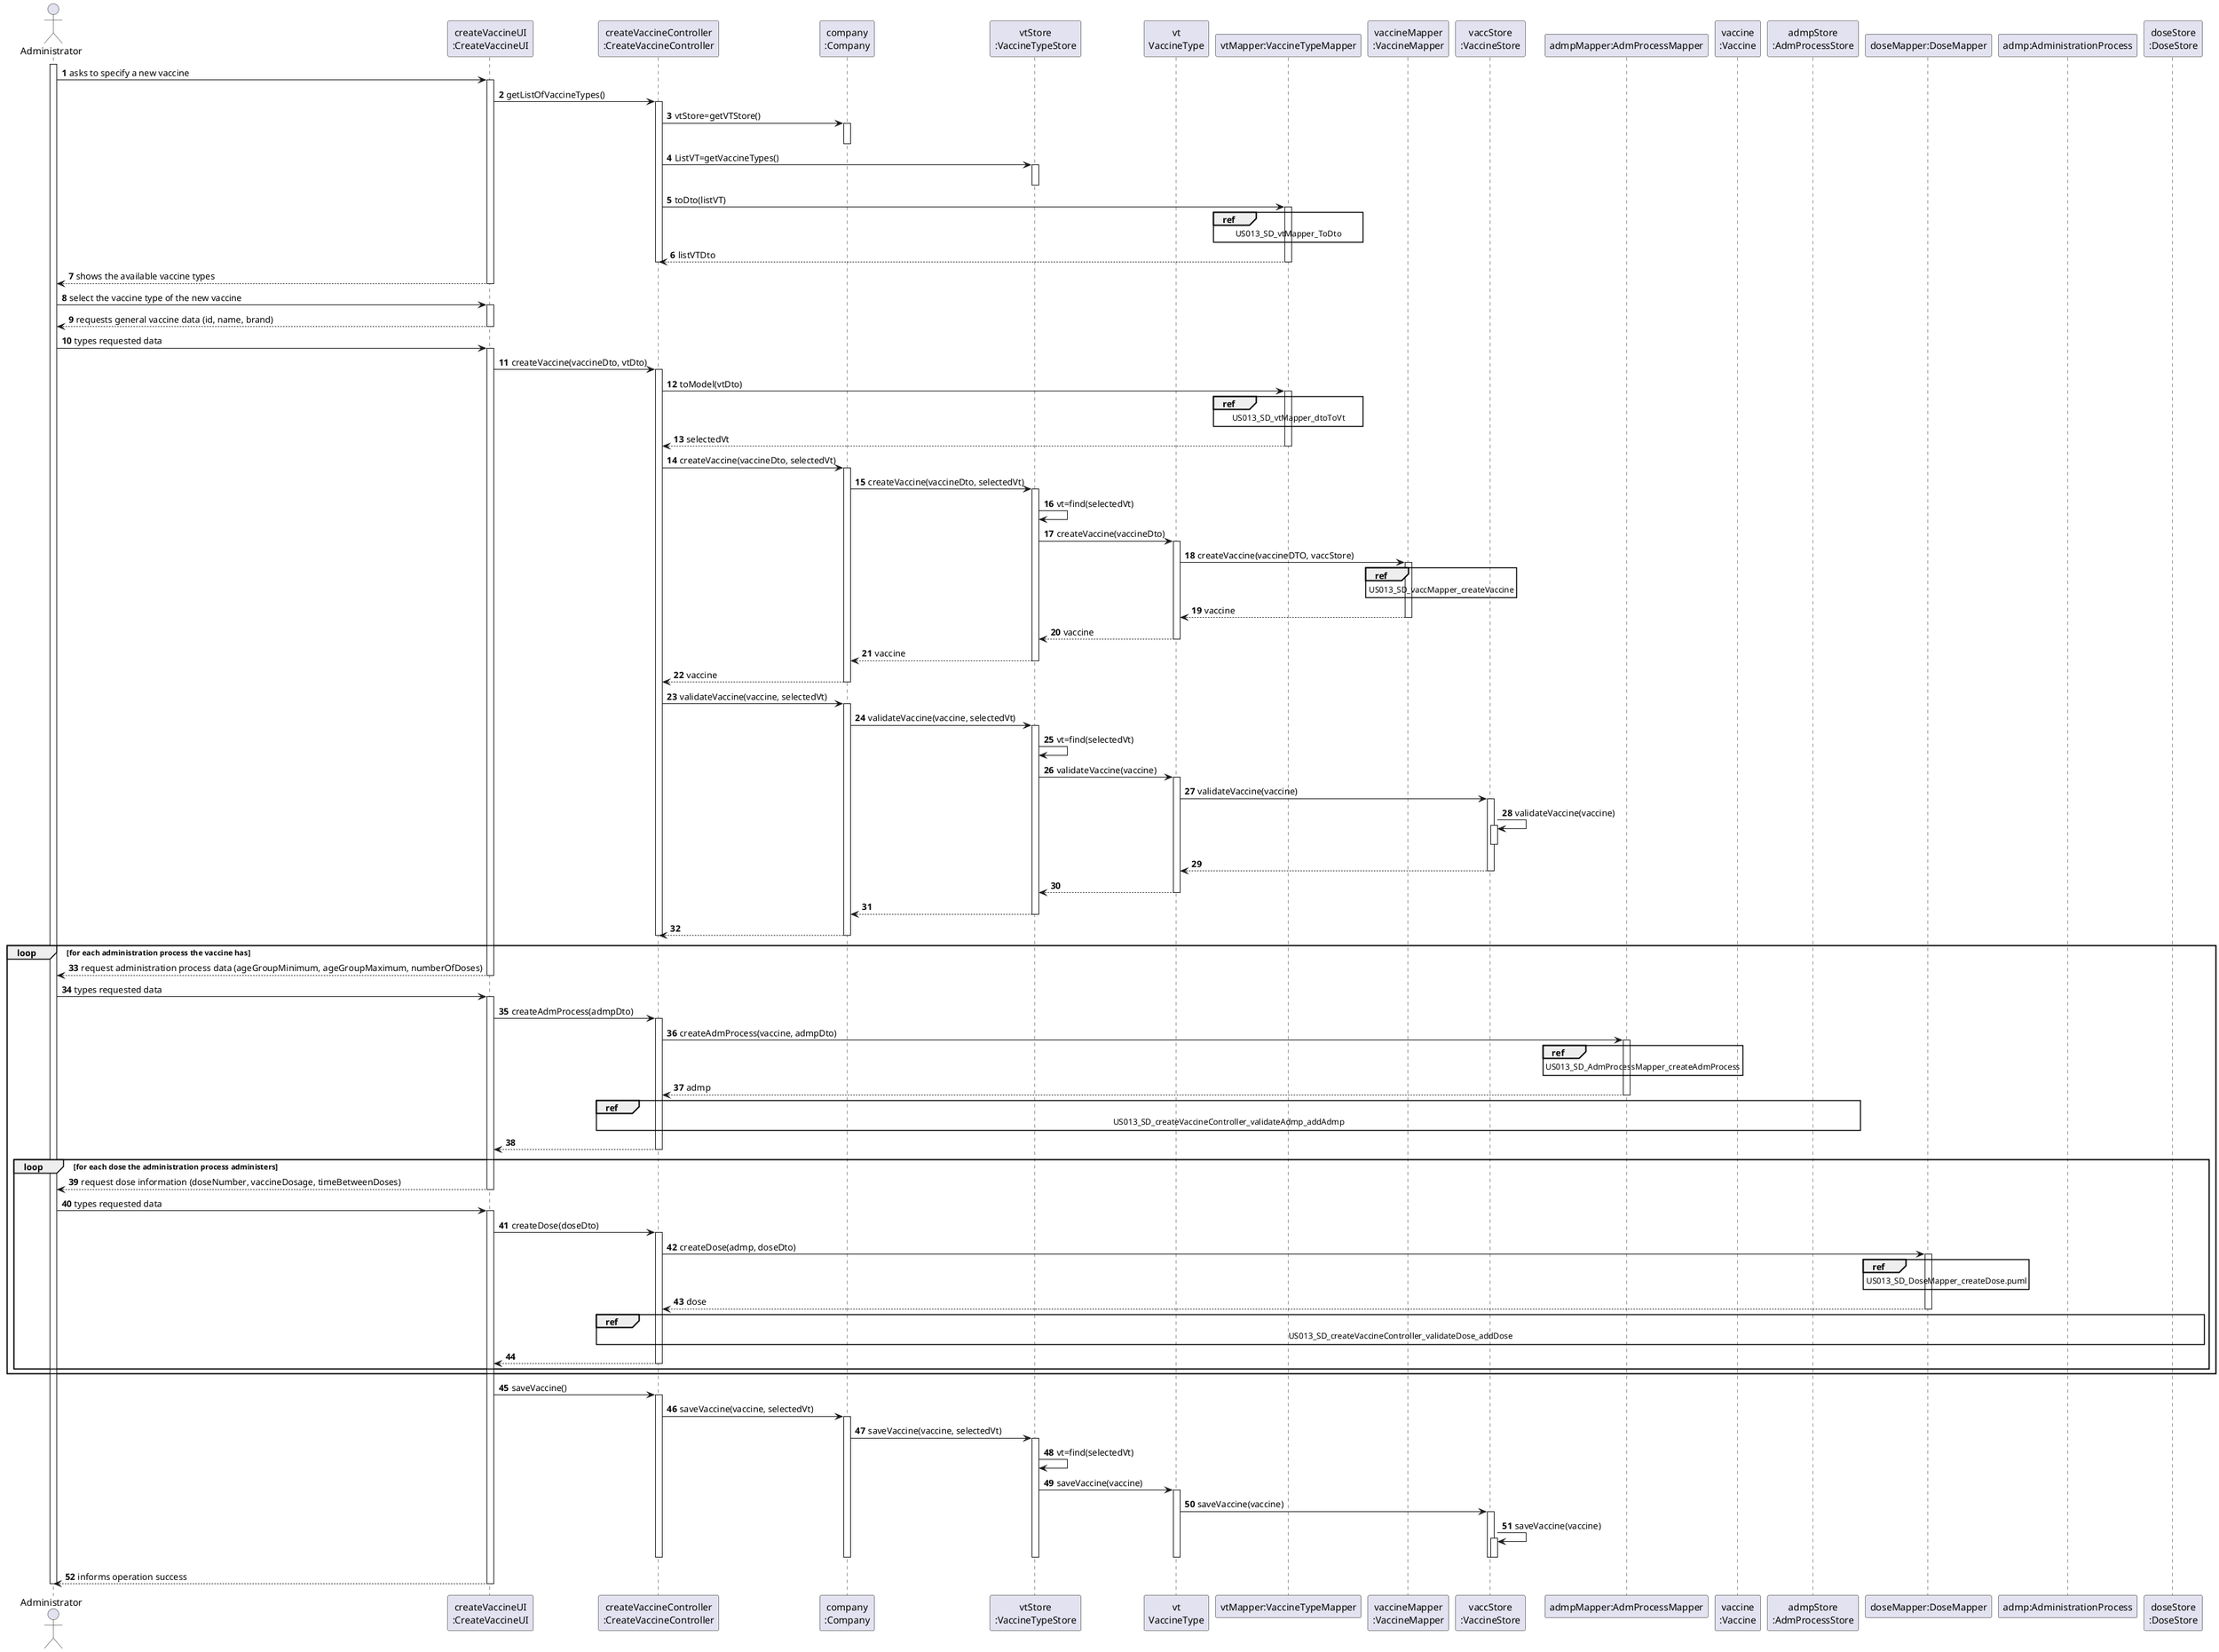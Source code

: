 @startuml
autonumber
actor "Administrator" as Admin
participant "createVaccineUI\n:CreateVaccineUI" as UI
participant "createVaccineController\n:CreateVaccineController" as Controller
participant "company\n:Company" as Company
participant "vtStore\n:VaccineTypeStore" as vtStore
participant "vt\nVaccineType" as vt
participant "vtMapper:VaccineTypeMapper" as vtMapper
participant "vaccineMapper\n:VaccineMapper" as vaccMapper
participant "vaccStore\n:VaccineStore" as vaccStore
participant "admpMapper:AdmProcessMapper" as admpMapper
participant "vaccine\n:Vaccine" as vaccine
participant "admpStore\n:AdmProcessStore" as admpStore
'participant "vaccDTO: VaccineDTO" as vaccDTO
'participant "admpDTO:AdmProcessDTO" as admpDTO
participant "doseMapper:DoseMapper" as doseMapper
participant "admp:AdministrationProcess" as admp
'participant "vtDto\n:VaccineTypeDto" as vtDTO
'participant "doseDTO:DoseDTO" as doseDTO
'participant "dose:Dose" as dose
participant "doseStore\n:DoseStore" as doseStore


activate Admin
Admin -> UI : asks to specify a new vaccine
activate UI

UI -> Controller : getListOfVaccineTypes()
activate Controller

Controller -> Company : vtStore=getVTStore()
activate Company
deactivate Company


Controller -> vtStore : ListVT=getVaccineTypes()
activate vtStore
deactivate vtStore

Controller -> vtMapper : toDto(listVT)

activate vtMapper

ref over vtMapper [[US013_SD_vtMapper_ToDto.puml]] : US013_SD_vtMapper_ToDto

vtMapper --> Controller : listVTDto

deactivate vtMapper
deactivate Controller

UI --> Admin : shows the available vaccine types
deactivate UI
Admin -> UI : select the vaccine type of the new vaccine

activate UI
UI --> Admin : requests general vaccine data (id, name, brand)
deactivate UI

Admin -> UI : types requested data
activate UI

UI -> Controller : createVaccine(vaccineDto, vtDto)
activate Controller

Controller -> vtMapper : toModel(vtDto)
activate vtMapper

ref over vtMapper [[US013_SD_vtMapper_dtoToVt.puml]] : US013_SD_vtMapper_dtoToVt

vtMapper --> Controller : selectedVt
deactivate vtMapper


Controller -> Company : createVaccine(vaccineDto, selectedVt)
activate Company

Company -> vtStore : createVaccine(vaccineDto, selectedVt)
activate vtStore

vtStore -> vtStore : vt=find(selectedVt)

vtStore -> vt : createVaccine(vaccineDto)
activate vt


vt -> vaccMapper : createVaccine(vaccineDTO, vaccStore)
activate vaccMapper

ref over vaccMapper [[US013_SD_vaccMapper_createVaccine.puml]] : US013_SD_vaccMapper_createVaccine

vaccMapper --> vt : vaccine

deactivate vaccMapper

vt --> vtStore : vaccine
deactivate vt
vtStore --> Company : vaccine
deactivate vtStore
Company --> Controller : vaccine
deactivate Company


Controller -> Company : validateVaccine(vaccine, selectedVt)
activate Company
Company -> vtStore: validateVaccine(vaccine, selectedVt)
activate vtStore
vtStore -> vtStore : vt=find(selectedVt)
vtStore -> vt : validateVaccine(vaccine)
activate vt
vt -> vaccStore : validateVaccine(vaccine)
activate vaccStore
vaccStore -> vaccStore : validateVaccine(vaccine)
activate vaccStore
deactivate vaccStore
vaccStore --> vt :
deactivate vaccStore
vt --> vtStore
deactivate vt
vtStore --> Company
deactivate vtStore
Company --> Controller
deactivate Company
/'

alt if vaccine is validated
Controller -> Company : addVaccine(vaccine)
activate Company

Company -> vaccStore : addVaccine(vaccine)
activate vaccStore

vaccStore -> vaccStore : addVaccine(vaccine)
activate vaccStore
deactivate vaccStore

deactivate vaccStore

deactivate Company

end
'/


deactivate Controller
loop for each administration process the vaccine has

UI --> Admin : request administration process data (ageGroupMinimum, ageGroupMaximum, numberOfDoses)
deactivate UI

Admin -> UI : types requested data
activate UI


UI -> Controller : createAdmProcess(admpDto)
activate Controller

Controller -> admpMapper : createAdmProcess(vaccine, admpDto)

activate admpMapper

ref over admpMapper [[US013_SD_AdmProcessMapper_createAdmProcess.puml]] : US013_SD_AdmProcessMapper_createAdmProcess

admpMapper --> Controller : admp

deactivate admpMapper

ref over Controller, admpStore [[US013_SD_createVaccineController_validateAdmp_addAdmp.puml]] : US013_SD_createVaccineController_validateAdmp_addAdmp

Controller --> UI :

deactivate Controller

loop for each dose the administration process administers
UI --> Admin : request dose information (doseNumber, vaccineDosage, timeBetweenDoses)
deactivate UI

Admin -> UI : types requested data
activate UI

UI -> Controller : createDose(doseDto)
activate Controller

Controller -> doseMapper : createDose(admp, doseDto)

activate doseMapper

ref over doseMapper [[US013_SD_DoseMapper_createDose.puml]] : US013_SD_DoseMapper_createDose.puml

doseMapper --> Controller : dose
deactivate doseMapper

ref over Controller, doseStore [[US013_SD_createVaccineController_validateDose_addDose.puml]] : US013_SD_createVaccineController_validateDose_addDose

Controller --> UI :

deactivate Controller

end loop

end loop

UI -> Controller : saveVaccine()
activate Controller

Controller -> Company : saveVaccine(vaccine, selectedVt)
activate Company

Company -> vtStore : saveVaccine(vaccine, selectedVt)
activate vtStore

vtStore -> vtStore : vt=find(selectedVt)

vtStore -> vt :saveVaccine(vaccine)
activate vt
vt -> vaccStore : saveVaccine(vaccine)

activate vaccStore

vaccStore -> vaccStore : saveVaccine(vaccine)
activate vaccStore
deactivate vaccStore
deactivate vt
deactivate vaccStore
deactivate vtStore
deactivate Company

deactivate Controller

UI --> Admin : informs operation success
deactivate UI

deactivate Admin

@enduml